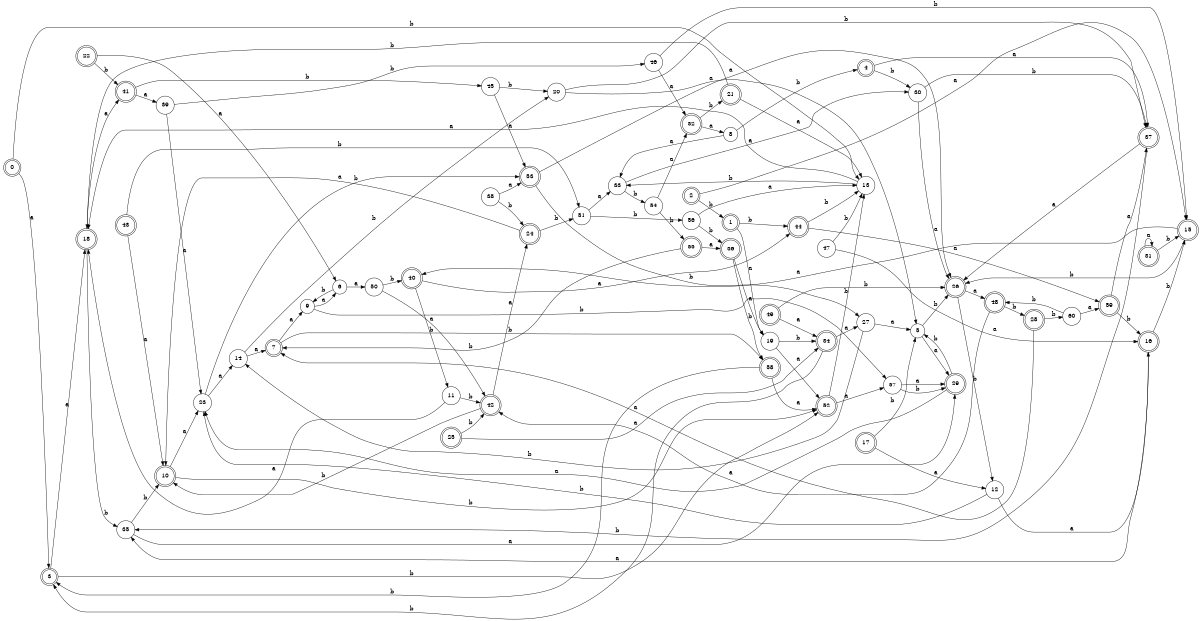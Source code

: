 digraph n49_1 {
__start0 [label="" shape="none"];

rankdir=LR;
size="8,5";

s0 [style="rounded,filled", color="black", fillcolor="white" shape="doublecircle", label="0"];
s1 [style="rounded,filled", color="black", fillcolor="white" shape="doublecircle", label="1"];
s2 [style="rounded,filled", color="black", fillcolor="white" shape="doublecircle", label="2"];
s3 [style="rounded,filled", color="black", fillcolor="white" shape="doublecircle", label="3"];
s4 [style="rounded,filled", color="black", fillcolor="white" shape="doublecircle", label="4"];
s5 [style="filled", color="black", fillcolor="white" shape="circle", label="5"];
s6 [style="filled", color="black", fillcolor="white" shape="circle", label="6"];
s7 [style="rounded,filled", color="black", fillcolor="white" shape="doublecircle", label="7"];
s8 [style="filled", color="black", fillcolor="white" shape="circle", label="8"];
s9 [style="filled", color="black", fillcolor="white" shape="circle", label="9"];
s10 [style="rounded,filled", color="black", fillcolor="white" shape="doublecircle", label="10"];
s11 [style="filled", color="black", fillcolor="white" shape="circle", label="11"];
s12 [style="filled", color="black", fillcolor="white" shape="circle", label="12"];
s13 [style="filled", color="black", fillcolor="white" shape="circle", label="13"];
s14 [style="filled", color="black", fillcolor="white" shape="circle", label="14"];
s15 [style="rounded,filled", color="black", fillcolor="white" shape="doublecircle", label="15"];
s16 [style="rounded,filled", color="black", fillcolor="white" shape="doublecircle", label="16"];
s17 [style="rounded,filled", color="black", fillcolor="white" shape="doublecircle", label="17"];
s18 [style="rounded,filled", color="black", fillcolor="white" shape="doublecircle", label="18"];
s19 [style="filled", color="black", fillcolor="white" shape="circle", label="19"];
s20 [style="filled", color="black", fillcolor="white" shape="circle", label="20"];
s21 [style="rounded,filled", color="black", fillcolor="white" shape="doublecircle", label="21"];
s22 [style="rounded,filled", color="black", fillcolor="white" shape="doublecircle", label="22"];
s23 [style="filled", color="black", fillcolor="white" shape="circle", label="23"];
s24 [style="rounded,filled", color="black", fillcolor="white" shape="doublecircle", label="24"];
s25 [style="rounded,filled", color="black", fillcolor="white" shape="doublecircle", label="25"];
s26 [style="rounded,filled", color="black", fillcolor="white" shape="doublecircle", label="26"];
s27 [style="filled", color="black", fillcolor="white" shape="circle", label="27"];
s28 [style="rounded,filled", color="black", fillcolor="white" shape="doublecircle", label="28"];
s29 [style="rounded,filled", color="black", fillcolor="white" shape="doublecircle", label="29"];
s30 [style="filled", color="black", fillcolor="white" shape="circle", label="30"];
s31 [style="rounded,filled", color="black", fillcolor="white" shape="doublecircle", label="31"];
s32 [style="rounded,filled", color="black", fillcolor="white" shape="doublecircle", label="32"];
s33 [style="filled", color="black", fillcolor="white" shape="circle", label="33"];
s34 [style="rounded,filled", color="black", fillcolor="white" shape="doublecircle", label="34"];
s35 [style="filled", color="black", fillcolor="white" shape="circle", label="35"];
s36 [style="rounded,filled", color="black", fillcolor="white" shape="doublecircle", label="36"];
s37 [style="rounded,filled", color="black", fillcolor="white" shape="doublecircle", label="37"];
s38 [style="filled", color="black", fillcolor="white" shape="circle", label="38"];
s39 [style="filled", color="black", fillcolor="white" shape="circle", label="39"];
s40 [style="rounded,filled", color="black", fillcolor="white" shape="doublecircle", label="40"];
s41 [style="rounded,filled", color="black", fillcolor="white" shape="doublecircle", label="41"];
s42 [style="rounded,filled", color="black", fillcolor="white" shape="doublecircle", label="42"];
s43 [style="rounded,filled", color="black", fillcolor="white" shape="doublecircle", label="43"];
s44 [style="rounded,filled", color="black", fillcolor="white" shape="doublecircle", label="44"];
s45 [style="filled", color="black", fillcolor="white" shape="circle", label="45"];
s46 [style="filled", color="black", fillcolor="white" shape="circle", label="46"];
s47 [style="filled", color="black", fillcolor="white" shape="circle", label="47"];
s48 [style="rounded,filled", color="black", fillcolor="white" shape="doublecircle", label="48"];
s49 [style="rounded,filled", color="black", fillcolor="white" shape="doublecircle", label="49"];
s50 [style="filled", color="black", fillcolor="white" shape="circle", label="50"];
s51 [style="filled", color="black", fillcolor="white" shape="circle", label="51"];
s52 [style="rounded,filled", color="black", fillcolor="white" shape="doublecircle", label="52"];
s53 [style="rounded,filled", color="black", fillcolor="white" shape="doublecircle", label="53"];
s54 [style="filled", color="black", fillcolor="white" shape="circle", label="54"];
s55 [style="rounded,filled", color="black", fillcolor="white" shape="doublecircle", label="55"];
s56 [style="filled", color="black", fillcolor="white" shape="circle", label="56"];
s57 [style="filled", color="black", fillcolor="white" shape="circle", label="57"];
s58 [style="rounded,filled", color="black", fillcolor="white" shape="doublecircle", label="58"];
s59 [style="rounded,filled", color="black", fillcolor="white" shape="doublecircle", label="59"];
s60 [style="filled", color="black", fillcolor="white" shape="circle", label="60"];
s0 -> s3 [label="a"];
s0 -> s13 [label="b"];
s1 -> s19 [label="a"];
s1 -> s44 [label="b"];
s2 -> s15 [label="a"];
s2 -> s1 [label="b"];
s3 -> s18 [label="a"];
s3 -> s52 [label="b"];
s4 -> s37 [label="a"];
s4 -> s30 [label="b"];
s5 -> s29 [label="a"];
s5 -> s26 [label="b"];
s6 -> s50 [label="a"];
s6 -> s9 [label="b"];
s7 -> s9 [label="a"];
s7 -> s58 [label="b"];
s8 -> s33 [label="a"];
s8 -> s4 [label="b"];
s9 -> s6 [label="a"];
s9 -> s57 [label="b"];
s10 -> s23 [label="a"];
s10 -> s52 [label="b"];
s11 -> s18 [label="a"];
s11 -> s42 [label="b"];
s12 -> s16 [label="a"];
s12 -> s23 [label="b"];
s13 -> s18 [label="a"];
s13 -> s33 [label="b"];
s14 -> s7 [label="a"];
s14 -> s20 [label="b"];
s15 -> s40 [label="a"];
s15 -> s26 [label="b"];
s16 -> s35 [label="a"];
s16 -> s15 [label="b"];
s17 -> s12 [label="a"];
s17 -> s5 [label="b"];
s18 -> s41 [label="a"];
s18 -> s35 [label="b"];
s19 -> s52 [label="a"];
s19 -> s34 [label="b"];
s20 -> s5 [label="a"];
s20 -> s37 [label="b"];
s21 -> s13 [label="a"];
s21 -> s18 [label="b"];
s22 -> s6 [label="a"];
s22 -> s41 [label="b"];
s23 -> s14 [label="a"];
s23 -> s53 [label="b"];
s24 -> s10 [label="a"];
s24 -> s51 [label="b"];
s25 -> s34 [label="a"];
s25 -> s42 [label="b"];
s26 -> s48 [label="a"];
s26 -> s12 [label="b"];
s27 -> s5 [label="a"];
s27 -> s14 [label="b"];
s28 -> s7 [label="a"];
s28 -> s60 [label="b"];
s29 -> s23 [label="a"];
s29 -> s5 [label="b"];
s30 -> s26 [label="a"];
s30 -> s37 [label="b"];
s31 -> s31 [label="a"];
s31 -> s15 [label="b"];
s32 -> s8 [label="a"];
s32 -> s21 [label="b"];
s33 -> s30 [label="a"];
s33 -> s54 [label="b"];
s34 -> s27 [label="a"];
s34 -> s3 [label="b"];
s35 -> s29 [label="a"];
s35 -> s10 [label="b"];
s36 -> s19 [label="a"];
s36 -> s58 [label="b"];
s37 -> s26 [label="a"];
s37 -> s35 [label="b"];
s38 -> s53 [label="a"];
s38 -> s24 [label="b"];
s39 -> s23 [label="a"];
s39 -> s46 [label="b"];
s40 -> s44 [label="a"];
s40 -> s11 [label="b"];
s41 -> s39 [label="a"];
s41 -> s45 [label="b"];
s42 -> s24 [label="a"];
s42 -> s10 [label="b"];
s43 -> s10 [label="a"];
s43 -> s51 [label="b"];
s44 -> s59 [label="a"];
s44 -> s13 [label="b"];
s45 -> s53 [label="a"];
s45 -> s20 [label="b"];
s46 -> s32 [label="a"];
s46 -> s15 [label="b"];
s47 -> s16 [label="a"];
s47 -> s13 [label="b"];
s48 -> s42 [label="a"];
s48 -> s28 [label="b"];
s49 -> s34 [label="a"];
s49 -> s26 [label="b"];
s50 -> s42 [label="a"];
s50 -> s40 [label="b"];
s51 -> s33 [label="a"];
s51 -> s56 [label="b"];
s52 -> s57 [label="a"];
s52 -> s13 [label="b"];
s53 -> s26 [label="a"];
s53 -> s27 [label="b"];
s54 -> s32 [label="a"];
s54 -> s55 [label="b"];
s55 -> s36 [label="a"];
s55 -> s7 [label="b"];
s56 -> s13 [label="a"];
s56 -> s36 [label="b"];
s57 -> s29 [label="a"];
s57 -> s29 [label="b"];
s58 -> s52 [label="a"];
s58 -> s3 [label="b"];
s59 -> s37 [label="a"];
s59 -> s16 [label="b"];
s60 -> s59 [label="a"];
s60 -> s48 [label="b"];

}